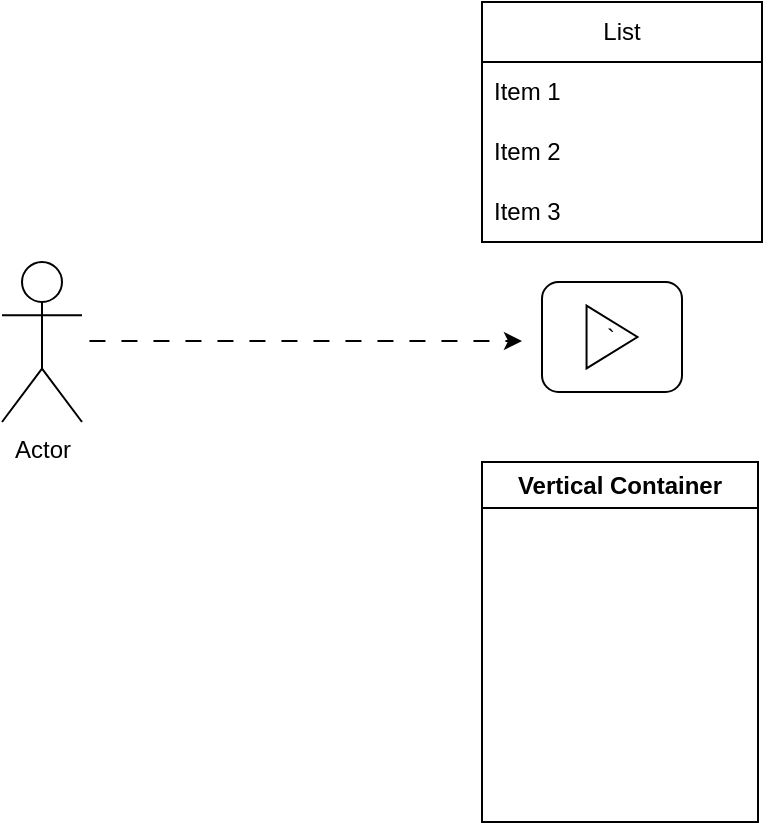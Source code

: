 <mxfile version="24.7.6">
  <diagram name="페이지-1" id="elijvvSiFke6hl9bKi5W">
    <mxGraphModel dx="1165" dy="761" grid="1" gridSize="10" guides="1" tooltips="1" connect="1" arrows="1" fold="1" page="1" pageScale="1" pageWidth="827" pageHeight="1169" math="0" shadow="0">
      <root>
        <mxCell id="0" />
        <mxCell id="1" parent="0" />
        <mxCell id="5qqWIMJs7cjLv1LE5D5K-1" value="Actor" style="shape=umlActor;verticalLabelPosition=bottom;verticalAlign=top;html=1;outlineConnect=0;" vertex="1" parent="1">
          <mxGeometry x="190" y="200" width="40" height="80" as="geometry" />
        </mxCell>
        <mxCell id="5qqWIMJs7cjLv1LE5D5K-2" value="" style="endArrow=classic;html=1;rounded=0;flowAnimation=1;" edge="1" parent="1">
          <mxGeometry width="50" height="50" relative="1" as="geometry">
            <mxPoint x="230" y="239.5" as="sourcePoint" />
            <mxPoint x="450" y="239.5" as="targetPoint" />
          </mxGeometry>
        </mxCell>
        <mxCell id="5qqWIMJs7cjLv1LE5D5K-6" value="" style="group" vertex="1" connectable="0" parent="1">
          <mxGeometry x="460" y="210" width="70" height="55" as="geometry" />
        </mxCell>
        <mxCell id="5qqWIMJs7cjLv1LE5D5K-4" value="" style="rounded=1;whiteSpace=wrap;html=1;" vertex="1" parent="5qqWIMJs7cjLv1LE5D5K-6">
          <mxGeometry width="70" height="55" as="geometry" />
        </mxCell>
        <mxCell id="5qqWIMJs7cjLv1LE5D5K-3" value="`" style="triangle;whiteSpace=wrap;html=1;" vertex="1" parent="5qqWIMJs7cjLv1LE5D5K-6">
          <mxGeometry x="22.273" y="11.786" width="25.455" height="31.429" as="geometry" />
        </mxCell>
        <mxCell id="5qqWIMJs7cjLv1LE5D5K-8" value="Vertical Container" style="swimlane;whiteSpace=wrap;html=1;" vertex="1" parent="1">
          <mxGeometry x="430" y="300" width="138" height="180" as="geometry" />
        </mxCell>
        <mxCell id="5qqWIMJs7cjLv1LE5D5K-9" value="List" style="swimlane;fontStyle=0;childLayout=stackLayout;horizontal=1;startSize=30;horizontalStack=0;resizeParent=1;resizeParentMax=0;resizeLast=0;collapsible=1;marginBottom=0;whiteSpace=wrap;html=1;" vertex="1" parent="1">
          <mxGeometry x="430" y="70" width="140" height="120" as="geometry" />
        </mxCell>
        <mxCell id="5qqWIMJs7cjLv1LE5D5K-10" value="Item 1" style="text;strokeColor=none;fillColor=none;align=left;verticalAlign=middle;spacingLeft=4;spacingRight=4;overflow=hidden;points=[[0,0.5],[1,0.5]];portConstraint=eastwest;rotatable=0;whiteSpace=wrap;html=1;" vertex="1" parent="5qqWIMJs7cjLv1LE5D5K-9">
          <mxGeometry y="30" width="140" height="30" as="geometry" />
        </mxCell>
        <mxCell id="5qqWIMJs7cjLv1LE5D5K-11" value="Item 2" style="text;strokeColor=none;fillColor=none;align=left;verticalAlign=middle;spacingLeft=4;spacingRight=4;overflow=hidden;points=[[0,0.5],[1,0.5]];portConstraint=eastwest;rotatable=0;whiteSpace=wrap;html=1;" vertex="1" parent="5qqWIMJs7cjLv1LE5D5K-9">
          <mxGeometry y="60" width="140" height="30" as="geometry" />
        </mxCell>
        <mxCell id="5qqWIMJs7cjLv1LE5D5K-12" value="Item 3" style="text;strokeColor=none;fillColor=none;align=left;verticalAlign=middle;spacingLeft=4;spacingRight=4;overflow=hidden;points=[[0,0.5],[1,0.5]];portConstraint=eastwest;rotatable=0;whiteSpace=wrap;html=1;" vertex="1" parent="5qqWIMJs7cjLv1LE5D5K-9">
          <mxGeometry y="90" width="140" height="30" as="geometry" />
        </mxCell>
      </root>
    </mxGraphModel>
  </diagram>
</mxfile>
